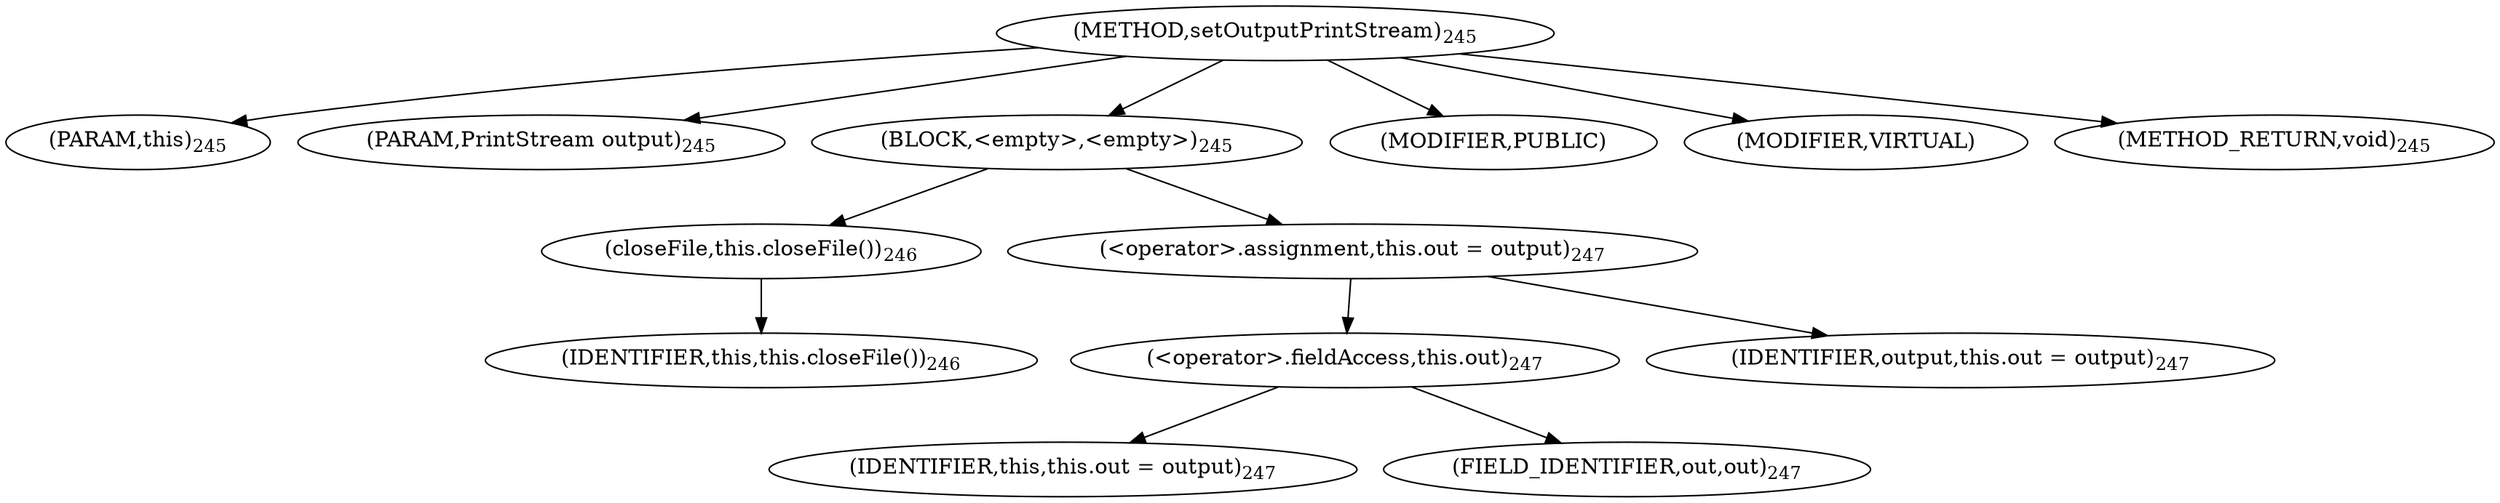 digraph "setOutputPrintStream" {  
"518" [label = <(METHOD,setOutputPrintStream)<SUB>245</SUB>> ]
"30" [label = <(PARAM,this)<SUB>245</SUB>> ]
"519" [label = <(PARAM,PrintStream output)<SUB>245</SUB>> ]
"520" [label = <(BLOCK,&lt;empty&gt;,&lt;empty&gt;)<SUB>245</SUB>> ]
"521" [label = <(closeFile,this.closeFile())<SUB>246</SUB>> ]
"29" [label = <(IDENTIFIER,this,this.closeFile())<SUB>246</SUB>> ]
"522" [label = <(&lt;operator&gt;.assignment,this.out = output)<SUB>247</SUB>> ]
"523" [label = <(&lt;operator&gt;.fieldAccess,this.out)<SUB>247</SUB>> ]
"524" [label = <(IDENTIFIER,this,this.out = output)<SUB>247</SUB>> ]
"525" [label = <(FIELD_IDENTIFIER,out,out)<SUB>247</SUB>> ]
"526" [label = <(IDENTIFIER,output,this.out = output)<SUB>247</SUB>> ]
"527" [label = <(MODIFIER,PUBLIC)> ]
"528" [label = <(MODIFIER,VIRTUAL)> ]
"529" [label = <(METHOD_RETURN,void)<SUB>245</SUB>> ]
  "518" -> "30" 
  "518" -> "519" 
  "518" -> "520" 
  "518" -> "527" 
  "518" -> "528" 
  "518" -> "529" 
  "520" -> "521" 
  "520" -> "522" 
  "521" -> "29" 
  "522" -> "523" 
  "522" -> "526" 
  "523" -> "524" 
  "523" -> "525" 
}
